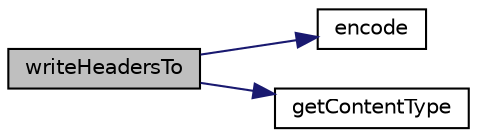 digraph "writeHeadersTo"
{
  edge [fontname="Helvetica",fontsize="10",labelfontname="Helvetica",labelfontsize="10"];
  node [fontname="Helvetica",fontsize="10",shape=record];
  rankdir="LR";
  Node1 [label="writeHeadersTo",height=0.2,width=0.4,color="black", fillcolor="grey75", style="filled" fontcolor="black"];
  Node1 -> Node2 [color="midnightblue",fontsize="10",style="solid",fontname="Helvetica"];
  Node2 [label="encode",height=0.2,width=0.4,color="black", fillcolor="white", style="filled",URL="$class_simple_entity_encoding.html#ac9eb7dbc2495dbe58fd71b71b26ef8a6"];
  Node1 -> Node3 [color="midnightblue",fontsize="10",style="solid",fontname="Helvetica"];
  Node3 [label="getContentType",height=0.2,width=0.4,color="black", fillcolor="white", style="filled",URL="$class_simple_entity_encoding.html#aa843137beb02bc2516fe0551c00ff7d7"];
}
